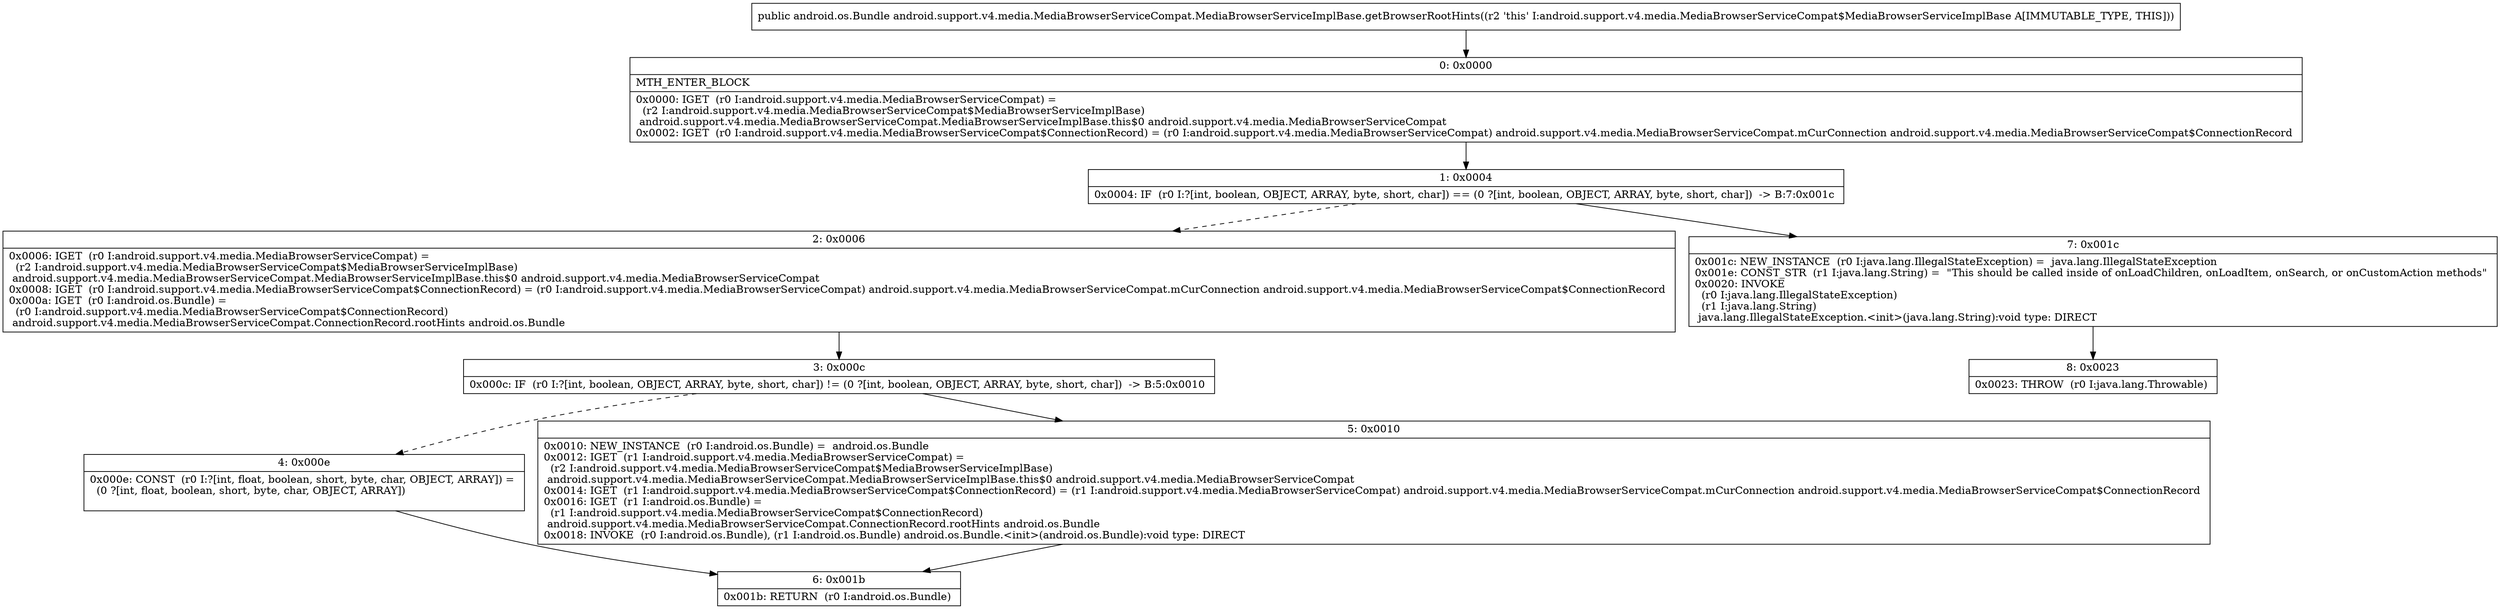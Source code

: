 digraph "CFG forandroid.support.v4.media.MediaBrowserServiceCompat.MediaBrowserServiceImplBase.getBrowserRootHints()Landroid\/os\/Bundle;" {
Node_0 [shape=record,label="{0\:\ 0x0000|MTH_ENTER_BLOCK\l|0x0000: IGET  (r0 I:android.support.v4.media.MediaBrowserServiceCompat) = \l  (r2 I:android.support.v4.media.MediaBrowserServiceCompat$MediaBrowserServiceImplBase)\l android.support.v4.media.MediaBrowserServiceCompat.MediaBrowserServiceImplBase.this$0 android.support.v4.media.MediaBrowserServiceCompat \l0x0002: IGET  (r0 I:android.support.v4.media.MediaBrowserServiceCompat$ConnectionRecord) = (r0 I:android.support.v4.media.MediaBrowserServiceCompat) android.support.v4.media.MediaBrowserServiceCompat.mCurConnection android.support.v4.media.MediaBrowserServiceCompat$ConnectionRecord \l}"];
Node_1 [shape=record,label="{1\:\ 0x0004|0x0004: IF  (r0 I:?[int, boolean, OBJECT, ARRAY, byte, short, char]) == (0 ?[int, boolean, OBJECT, ARRAY, byte, short, char])  \-\> B:7:0x001c \l}"];
Node_2 [shape=record,label="{2\:\ 0x0006|0x0006: IGET  (r0 I:android.support.v4.media.MediaBrowserServiceCompat) = \l  (r2 I:android.support.v4.media.MediaBrowserServiceCompat$MediaBrowserServiceImplBase)\l android.support.v4.media.MediaBrowserServiceCompat.MediaBrowserServiceImplBase.this$0 android.support.v4.media.MediaBrowserServiceCompat \l0x0008: IGET  (r0 I:android.support.v4.media.MediaBrowserServiceCompat$ConnectionRecord) = (r0 I:android.support.v4.media.MediaBrowserServiceCompat) android.support.v4.media.MediaBrowserServiceCompat.mCurConnection android.support.v4.media.MediaBrowserServiceCompat$ConnectionRecord \l0x000a: IGET  (r0 I:android.os.Bundle) = \l  (r0 I:android.support.v4.media.MediaBrowserServiceCompat$ConnectionRecord)\l android.support.v4.media.MediaBrowserServiceCompat.ConnectionRecord.rootHints android.os.Bundle \l}"];
Node_3 [shape=record,label="{3\:\ 0x000c|0x000c: IF  (r0 I:?[int, boolean, OBJECT, ARRAY, byte, short, char]) != (0 ?[int, boolean, OBJECT, ARRAY, byte, short, char])  \-\> B:5:0x0010 \l}"];
Node_4 [shape=record,label="{4\:\ 0x000e|0x000e: CONST  (r0 I:?[int, float, boolean, short, byte, char, OBJECT, ARRAY]) = \l  (0 ?[int, float, boolean, short, byte, char, OBJECT, ARRAY])\l \l}"];
Node_5 [shape=record,label="{5\:\ 0x0010|0x0010: NEW_INSTANCE  (r0 I:android.os.Bundle) =  android.os.Bundle \l0x0012: IGET  (r1 I:android.support.v4.media.MediaBrowserServiceCompat) = \l  (r2 I:android.support.v4.media.MediaBrowserServiceCompat$MediaBrowserServiceImplBase)\l android.support.v4.media.MediaBrowserServiceCompat.MediaBrowserServiceImplBase.this$0 android.support.v4.media.MediaBrowserServiceCompat \l0x0014: IGET  (r1 I:android.support.v4.media.MediaBrowserServiceCompat$ConnectionRecord) = (r1 I:android.support.v4.media.MediaBrowserServiceCompat) android.support.v4.media.MediaBrowserServiceCompat.mCurConnection android.support.v4.media.MediaBrowserServiceCompat$ConnectionRecord \l0x0016: IGET  (r1 I:android.os.Bundle) = \l  (r1 I:android.support.v4.media.MediaBrowserServiceCompat$ConnectionRecord)\l android.support.v4.media.MediaBrowserServiceCompat.ConnectionRecord.rootHints android.os.Bundle \l0x0018: INVOKE  (r0 I:android.os.Bundle), (r1 I:android.os.Bundle) android.os.Bundle.\<init\>(android.os.Bundle):void type: DIRECT \l}"];
Node_6 [shape=record,label="{6\:\ 0x001b|0x001b: RETURN  (r0 I:android.os.Bundle) \l}"];
Node_7 [shape=record,label="{7\:\ 0x001c|0x001c: NEW_INSTANCE  (r0 I:java.lang.IllegalStateException) =  java.lang.IllegalStateException \l0x001e: CONST_STR  (r1 I:java.lang.String) =  \"This should be called inside of onLoadChildren, onLoadItem, onSearch, or onCustomAction methods\" \l0x0020: INVOKE  \l  (r0 I:java.lang.IllegalStateException)\l  (r1 I:java.lang.String)\l java.lang.IllegalStateException.\<init\>(java.lang.String):void type: DIRECT \l}"];
Node_8 [shape=record,label="{8\:\ 0x0023|0x0023: THROW  (r0 I:java.lang.Throwable) \l}"];
MethodNode[shape=record,label="{public android.os.Bundle android.support.v4.media.MediaBrowserServiceCompat.MediaBrowserServiceImplBase.getBrowserRootHints((r2 'this' I:android.support.v4.media.MediaBrowserServiceCompat$MediaBrowserServiceImplBase A[IMMUTABLE_TYPE, THIS])) }"];
MethodNode -> Node_0;
Node_0 -> Node_1;
Node_1 -> Node_2[style=dashed];
Node_1 -> Node_7;
Node_2 -> Node_3;
Node_3 -> Node_4[style=dashed];
Node_3 -> Node_5;
Node_4 -> Node_6;
Node_5 -> Node_6;
Node_7 -> Node_8;
}


